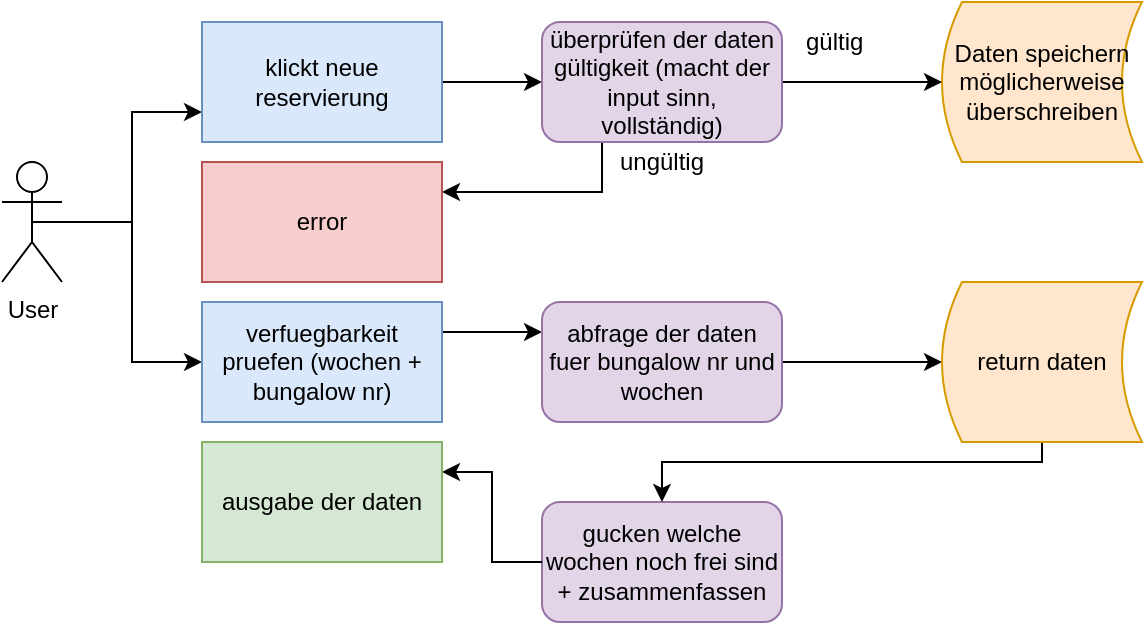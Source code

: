<mxfile version="18.0.1" type="device"><diagram id="uRsypXccKNSFyyESNSg9" name="Seite-1"><mxGraphModel dx="1350" dy="749" grid="1" gridSize="10" guides="1" tooltips="1" connect="1" arrows="1" fold="1" page="1" pageScale="1" pageWidth="850" pageHeight="1100" math="0" shadow="0"><root><mxCell id="0"/><mxCell id="1" parent="0"/><mxCell id="2fug1qH3Yvpu70u4c3jA-5" style="edgeStyle=orthogonalEdgeStyle;rounded=0;orthogonalLoop=1;jettySize=auto;html=1;exitX=0.5;exitY=0.5;exitDx=0;exitDy=0;exitPerimeter=0;entryX=0;entryY=0.75;entryDx=0;entryDy=0;" parent="1" source="2fug1qH3Yvpu70u4c3jA-1" target="2fug1qH3Yvpu70u4c3jA-4" edge="1"><mxGeometry relative="1" as="geometry"/></mxCell><mxCell id="2fug1qH3Yvpu70u4c3jA-16" style="edgeStyle=orthogonalEdgeStyle;rounded=0;orthogonalLoop=1;jettySize=auto;html=1;exitX=0.5;exitY=0.5;exitDx=0;exitDy=0;exitPerimeter=0;entryX=0;entryY=0.5;entryDx=0;entryDy=0;" parent="1" source="2fug1qH3Yvpu70u4c3jA-1" target="2fug1qH3Yvpu70u4c3jA-15" edge="1"><mxGeometry relative="1" as="geometry"/></mxCell><mxCell id="2fug1qH3Yvpu70u4c3jA-1" value="User" style="shape=umlActor;verticalLabelPosition=bottom;labelBackgroundColor=#ffffff;verticalAlign=top;html=1;outlineConnect=0;" parent="1" vertex="1"><mxGeometry x="70" y="170" width="30" height="60" as="geometry"/></mxCell><mxCell id="2fug1qH3Yvpu70u4c3jA-3" value="Daten speichern&lt;br&gt;möglicherweise überschreiben" style="shape=dataStorage;whiteSpace=wrap;html=1;fillColor=#ffe6cc;strokeColor=#d79b00;" parent="1" vertex="1"><mxGeometry x="540" y="90" width="100" height="80" as="geometry"/></mxCell><mxCell id="jgPQITEpCIrY6FsWkVY2-1" style="edgeStyle=orthogonalEdgeStyle;rounded=0;orthogonalLoop=1;jettySize=auto;html=1;exitX=1;exitY=0.5;exitDx=0;exitDy=0;entryX=0;entryY=0.5;entryDx=0;entryDy=0;" edge="1" parent="1" source="2fug1qH3Yvpu70u4c3jA-4" target="2fug1qH3Yvpu70u4c3jA-6"><mxGeometry relative="1" as="geometry"/></mxCell><mxCell id="2fug1qH3Yvpu70u4c3jA-4" value="klickt neue reservierung" style="rounded=0;whiteSpace=wrap;html=1;fillColor=#dae8fc;strokeColor=#6c8ebf;" parent="1" vertex="1"><mxGeometry x="170" y="100" width="120" height="60" as="geometry"/></mxCell><mxCell id="2fug1qH3Yvpu70u4c3jA-11" style="edgeStyle=orthogonalEdgeStyle;rounded=0;orthogonalLoop=1;jettySize=auto;html=1;exitX=0.25;exitY=1;exitDx=0;exitDy=0;entryX=1;entryY=0.25;entryDx=0;entryDy=0;" parent="1" source="2fug1qH3Yvpu70u4c3jA-6" target="2fug1qH3Yvpu70u4c3jA-10" edge="1"><mxGeometry relative="1" as="geometry"/></mxCell><mxCell id="2fug1qH3Yvpu70u4c3jA-13" style="edgeStyle=orthogonalEdgeStyle;rounded=0;orthogonalLoop=1;jettySize=auto;html=1;exitX=1;exitY=0.5;exitDx=0;exitDy=0;entryX=0;entryY=0.5;entryDx=0;entryDy=0;" parent="1" source="2fug1qH3Yvpu70u4c3jA-6" target="2fug1qH3Yvpu70u4c3jA-3" edge="1"><mxGeometry relative="1" as="geometry"/></mxCell><mxCell id="2fug1qH3Yvpu70u4c3jA-6" value="überprüfen der daten gültigkeit (macht der input sinn, vollständig)" style="rounded=1;whiteSpace=wrap;html=1;fillColor=#e1d5e7;strokeColor=#9673a6;" parent="1" vertex="1"><mxGeometry x="340" y="100" width="120" height="60" as="geometry"/></mxCell><mxCell id="2fug1qH3Yvpu70u4c3jA-10" value="error" style="rounded=0;whiteSpace=wrap;html=1;fillColor=#f8cecc;strokeColor=#b85450;" parent="1" vertex="1"><mxGeometry x="170" y="170" width="120" height="60" as="geometry"/></mxCell><mxCell id="2fug1qH3Yvpu70u4c3jA-12" value="ungültig" style="text;html=1;strokeColor=none;fillColor=none;align=center;verticalAlign=middle;whiteSpace=wrap;rounded=0;" parent="1" vertex="1"><mxGeometry x="380" y="160" width="40" height="20" as="geometry"/></mxCell><mxCell id="2fug1qH3Yvpu70u4c3jA-14" value="gültig" style="text;html=1;resizable=0;points=[];autosize=1;align=left;verticalAlign=top;spacingTop=-4;" parent="1" vertex="1"><mxGeometry x="470" y="100" width="40" height="20" as="geometry"/></mxCell><mxCell id="2fug1qH3Yvpu70u4c3jA-18" style="edgeStyle=orthogonalEdgeStyle;rounded=0;orthogonalLoop=1;jettySize=auto;html=1;exitX=1;exitY=0.25;exitDx=0;exitDy=0;entryX=0;entryY=0.25;entryDx=0;entryDy=0;" parent="1" source="2fug1qH3Yvpu70u4c3jA-15" target="2fug1qH3Yvpu70u4c3jA-25" edge="1"><mxGeometry relative="1" as="geometry"/></mxCell><mxCell id="2fug1qH3Yvpu70u4c3jA-15" value="verfuegbarkeit pruefen (wochen + bungalow nr)" style="rounded=0;whiteSpace=wrap;html=1;fillColor=#dae8fc;strokeColor=#6c8ebf;" parent="1" vertex="1"><mxGeometry x="170" y="240" width="120" height="60" as="geometry"/></mxCell><mxCell id="2fug1qH3Yvpu70u4c3jA-17" value="gucken welche wochen noch frei sind + zusammenfassen" style="rounded=1;whiteSpace=wrap;html=1;fillColor=#e1d5e7;strokeColor=#9673a6;" parent="1" vertex="1"><mxGeometry x="340" y="340" width="120" height="60" as="geometry"/></mxCell><mxCell id="2fug1qH3Yvpu70u4c3jA-30" style="edgeStyle=orthogonalEdgeStyle;rounded=0;orthogonalLoop=1;jettySize=auto;html=1;exitX=0;exitY=0.5;exitDx=0;exitDy=0;entryX=1;entryY=0.25;entryDx=0;entryDy=0;" parent="1" source="2fug1qH3Yvpu70u4c3jA-17" target="2fug1qH3Yvpu70u4c3jA-29" edge="1"><mxGeometry relative="1" as="geometry"><mxPoint x="340" y="435" as="sourcePoint"/></mxGeometry></mxCell><mxCell id="2fug1qH3Yvpu70u4c3jA-27" style="edgeStyle=orthogonalEdgeStyle;rounded=0;orthogonalLoop=1;jettySize=auto;html=1;exitX=1;exitY=0.5;exitDx=0;exitDy=0;" parent="1" source="2fug1qH3Yvpu70u4c3jA-25" target="2fug1qH3Yvpu70u4c3jA-26" edge="1"><mxGeometry relative="1" as="geometry"/></mxCell><mxCell id="2fug1qH3Yvpu70u4c3jA-25" value="abfrage der daten fuer bungalow nr und wochen" style="rounded=1;whiteSpace=wrap;html=1;fillColor=#e1d5e7;strokeColor=#9673a6;" parent="1" vertex="1"><mxGeometry x="340" y="240" width="120" height="60" as="geometry"/></mxCell><mxCell id="2fug1qH3Yvpu70u4c3jA-28" style="edgeStyle=orthogonalEdgeStyle;rounded=0;orthogonalLoop=1;jettySize=auto;html=1;exitX=0.5;exitY=1;exitDx=0;exitDy=0;entryX=0.5;entryY=0;entryDx=0;entryDy=0;" parent="1" source="2fug1qH3Yvpu70u4c3jA-26" target="2fug1qH3Yvpu70u4c3jA-17" edge="1"><mxGeometry relative="1" as="geometry"><Array as="points"><mxPoint x="590" y="320"/><mxPoint x="400" y="320"/></Array></mxGeometry></mxCell><mxCell id="2fug1qH3Yvpu70u4c3jA-26" value="return daten" style="shape=dataStorage;whiteSpace=wrap;html=1;fillColor=#ffe6cc;strokeColor=#d79b00;" parent="1" vertex="1"><mxGeometry x="540" y="230" width="100" height="80" as="geometry"/></mxCell><mxCell id="2fug1qH3Yvpu70u4c3jA-29" value="ausgabe der daten" style="rounded=0;whiteSpace=wrap;html=1;fillColor=#d5e8d4;strokeColor=#82b366;" parent="1" vertex="1"><mxGeometry x="170" y="310" width="120" height="60" as="geometry"/></mxCell></root></mxGraphModel></diagram></mxfile>